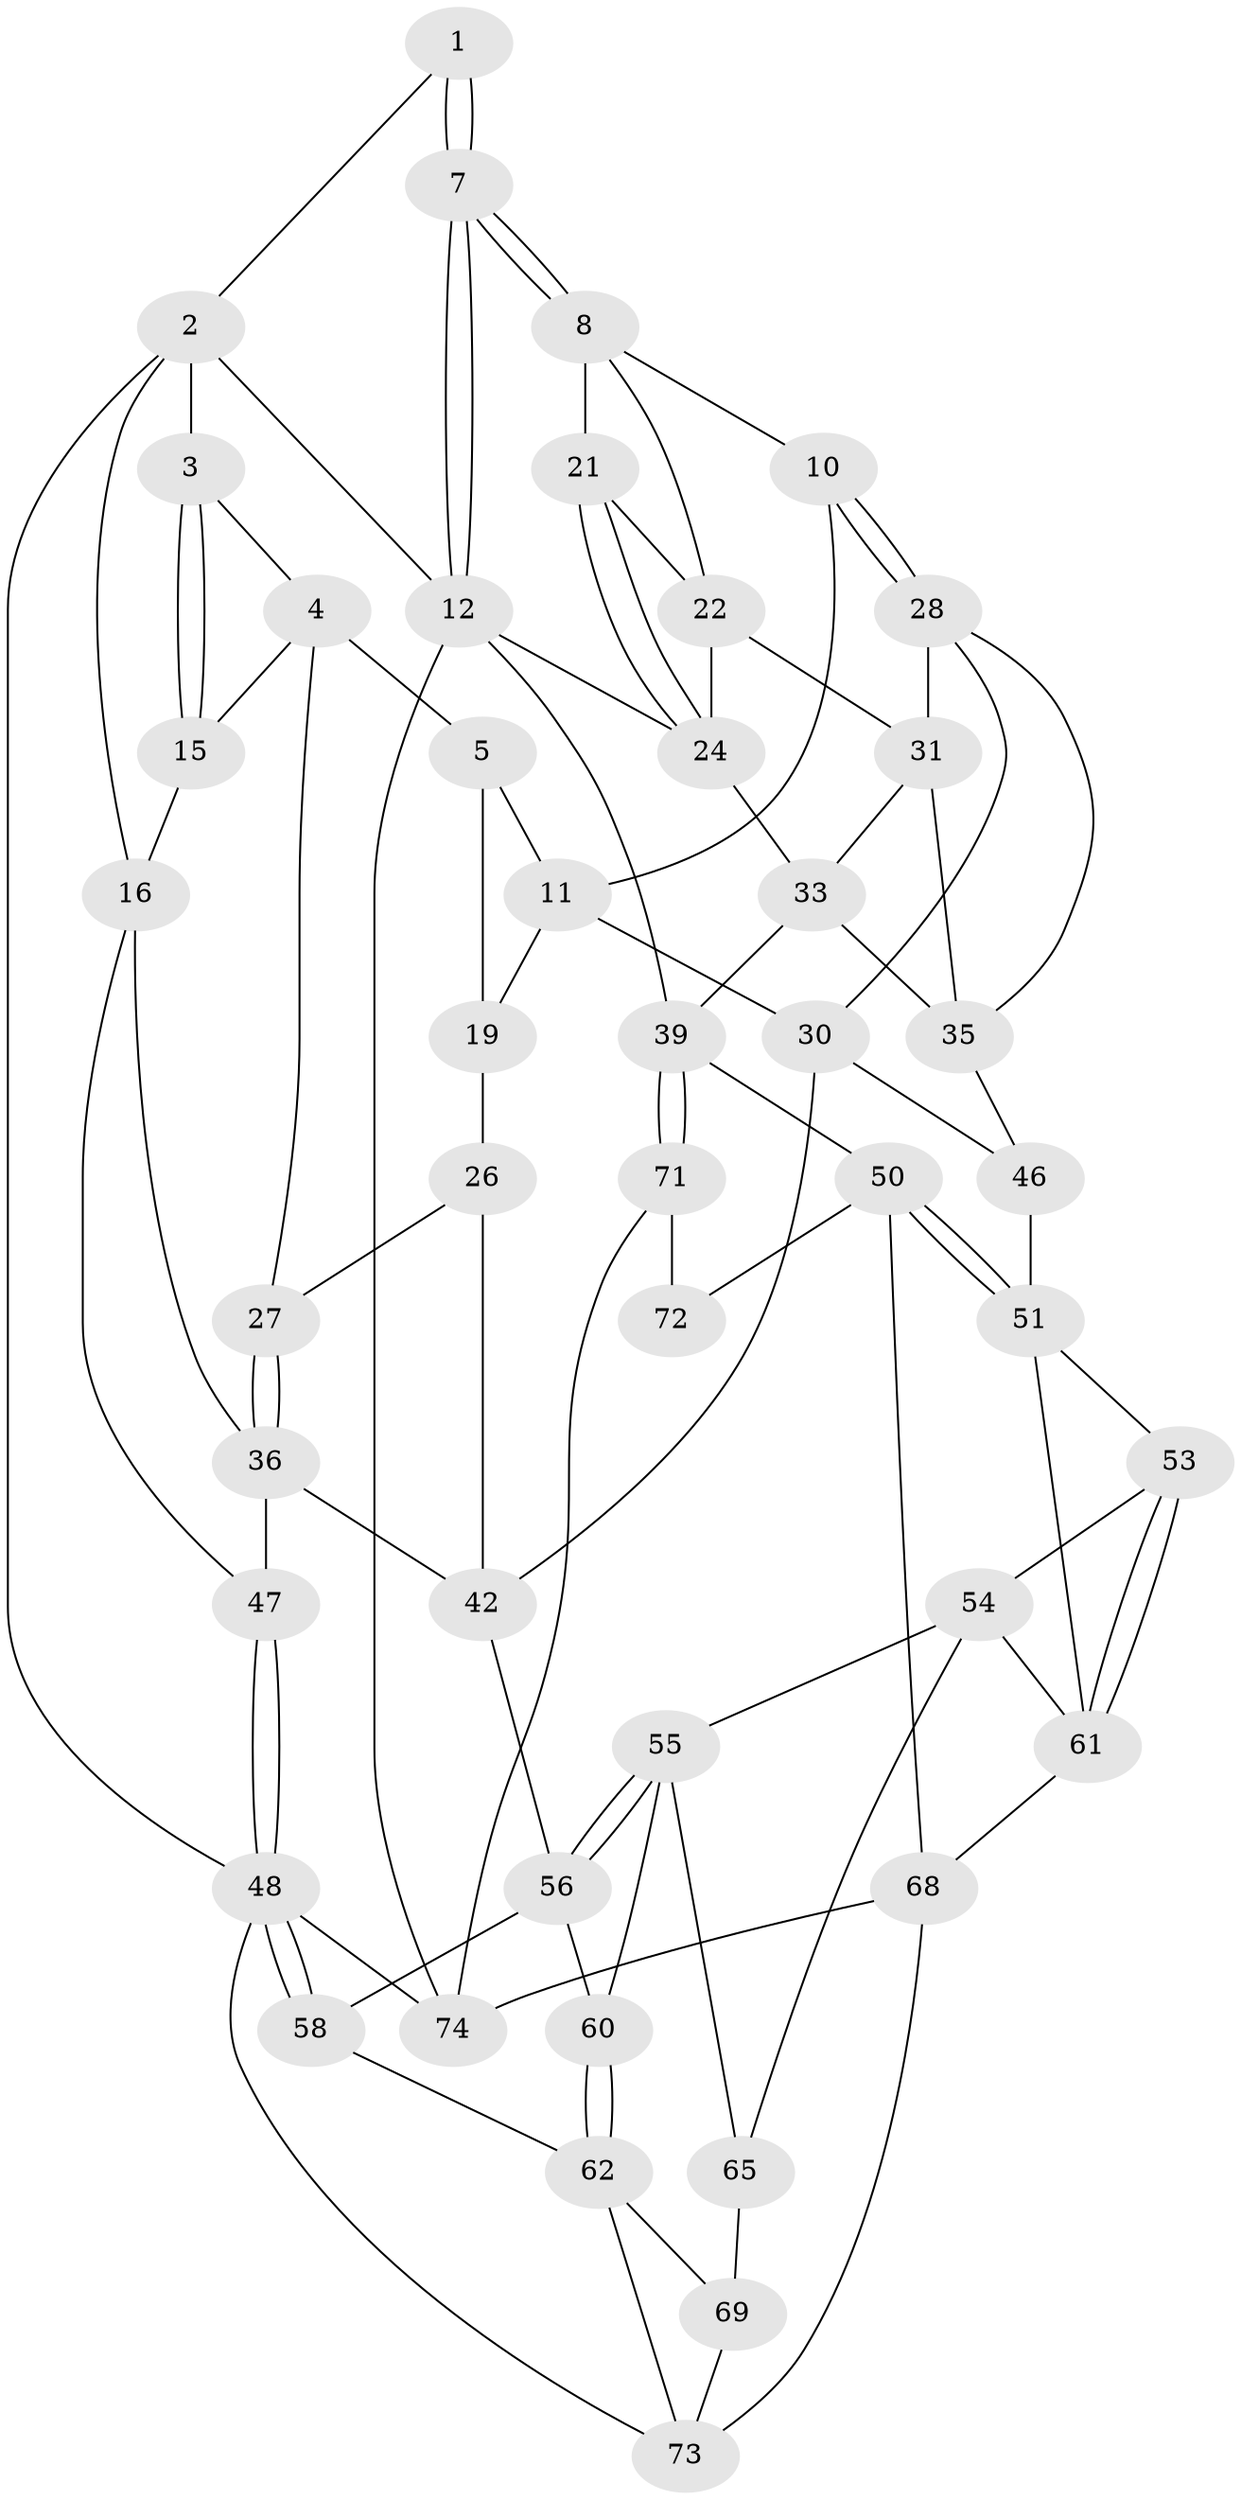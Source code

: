 // Generated by graph-tools (version 1.1) at 2025/24/03/03/25 07:24:36]
// undirected, 46 vertices, 97 edges
graph export_dot {
graph [start="1"]
  node [color=gray90,style=filled];
  1 [pos="+0.47236650955327264+0"];
  2 [pos="+0+0",super="+14"];
  3 [pos="+0.2076143955027166+0.0014826112590100046"];
  4 [pos="+0.33324553376068416+0.08020181780833534",super="+25"];
  5 [pos="+0.3646855872065177+0.06691739778465133",super="+6"];
  7 [pos="+1+0"];
  8 [pos="+0.7596194465242622+0.06587397864556838",super="+9"];
  10 [pos="+0.6514200270046058+0.10333560698107278"];
  11 [pos="+0.5457553481850064+0.05010673129330109",super="+18"];
  12 [pos="+1+0",super="+13"];
  15 [pos="+0.20542332035235666+0.17259708863659404"];
  16 [pos="+0.08934743012251804+0.14025861505573273",super="+17"];
  19 [pos="+0.4577862680787878+0.25307678595709426",super="+20"];
  21 [pos="+0.790479096289184+0.13730462074194627"];
  22 [pos="+0.7904327273585927+0.1857011817506943",super="+23"];
  24 [pos="+0.9013940411584073+0.20497561507379636",super="+32"];
  26 [pos="+0.24984799038177238+0.23352673396897713",super="+38"];
  27 [pos="+0.23496655615180687+0.2302408828251477"];
  28 [pos="+0.6509290761001364+0.12517299914807753",super="+29"];
  30 [pos="+0.6314594747830747+0.2618436586819861",super="+44"];
  31 [pos="+0.7376729982384719+0.1964726951157904",super="+34"];
  33 [pos="+0.8605266836195439+0.31462314555484583",super="+41"];
  35 [pos="+0.6967076746127612+0.2724565980452185",super="+45"];
  36 [pos="+0.17610215491282305+0.4420119113571569",super="+37"];
  39 [pos="+1+0.5441968535935245",super="+40"];
  42 [pos="+0.42737275021456034+0.4753149388838721",super="+43"];
  46 [pos="+0.6775296145425245+0.49254336801417153"];
  47 [pos="+0+0.5846630391477176"];
  48 [pos="+0+0.7283325940659054",super="+49"];
  50 [pos="+1+0.6015949569219575",super="+67"];
  51 [pos="+0.9873767081699173+0.6132562918465367",super="+52"];
  53 [pos="+0.6923681430841061+0.6456650523185703"];
  54 [pos="+0.6217147716168296+0.6996936380836197",super="+64"];
  55 [pos="+0.5170738590795433+0.6981540857603057",super="+59"];
  56 [pos="+0.42855551815326653+0.5555514655655297",super="+57"];
  58 [pos="+0.16169427010430293+0.7291007086388317"];
  60 [pos="+0.3675204661598371+0.7427606940052528"];
  61 [pos="+0.7886241201823159+0.7592841836173018",super="+63"];
  62 [pos="+0.3206522774702121+0.8031489134940033",super="+70"];
  65 [pos="+0.6505880335206214+0.8553919297711575",super="+66"];
  68 [pos="+0.8321052761280073+0.8902857223720378",super="+77"];
  69 [pos="+0.4565828356355984+0.8630612402279334",super="+76"];
  71 [pos="+1+0.5656677494940664",super="+75"];
  72 [pos="+0.9636637513900205+0.8725108897249585"];
  73 [pos="+0.13364347060097698+1",super="+78"];
  74 [pos="+1+1"];
  1 -- 2;
  1 -- 7;
  1 -- 7;
  2 -- 3;
  2 -- 48;
  2 -- 16;
  2 -- 12;
  3 -- 4;
  3 -- 15;
  3 -- 15;
  4 -- 5;
  4 -- 27;
  4 -- 15;
  5 -- 19;
  5 -- 11;
  7 -- 8;
  7 -- 8;
  7 -- 12;
  7 -- 12;
  8 -- 21;
  8 -- 10;
  8 -- 22;
  10 -- 11;
  10 -- 28;
  10 -- 28;
  11 -- 19;
  11 -- 30;
  12 -- 24;
  12 -- 74;
  12 -- 39;
  15 -- 16;
  16 -- 36;
  16 -- 47;
  19 -- 26 [weight=2];
  21 -- 22;
  21 -- 24;
  21 -- 24;
  22 -- 24;
  22 -- 31;
  24 -- 33;
  26 -- 27;
  26 -- 42;
  27 -- 36;
  27 -- 36;
  28 -- 31;
  28 -- 35;
  28 -- 30;
  30 -- 46;
  30 -- 42;
  31 -- 33;
  31 -- 35;
  33 -- 39;
  33 -- 35;
  35 -- 46;
  36 -- 42;
  36 -- 47;
  39 -- 71;
  39 -- 71;
  39 -- 50;
  42 -- 56;
  46 -- 51;
  47 -- 48;
  47 -- 48;
  48 -- 58;
  48 -- 58;
  48 -- 73;
  48 -- 74;
  50 -- 51;
  50 -- 51;
  50 -- 72;
  50 -- 68;
  51 -- 61;
  51 -- 53;
  53 -- 54;
  53 -- 61;
  53 -- 61;
  54 -- 55;
  54 -- 65;
  54 -- 61;
  55 -- 56;
  55 -- 56;
  55 -- 60;
  55 -- 65;
  56 -- 58;
  56 -- 60;
  58 -- 62;
  60 -- 62;
  60 -- 62;
  61 -- 68;
  62 -- 73;
  62 -- 69;
  65 -- 69 [weight=2];
  68 -- 74;
  68 -- 73;
  69 -- 73;
  71 -- 72 [weight=2];
  71 -- 74;
}
